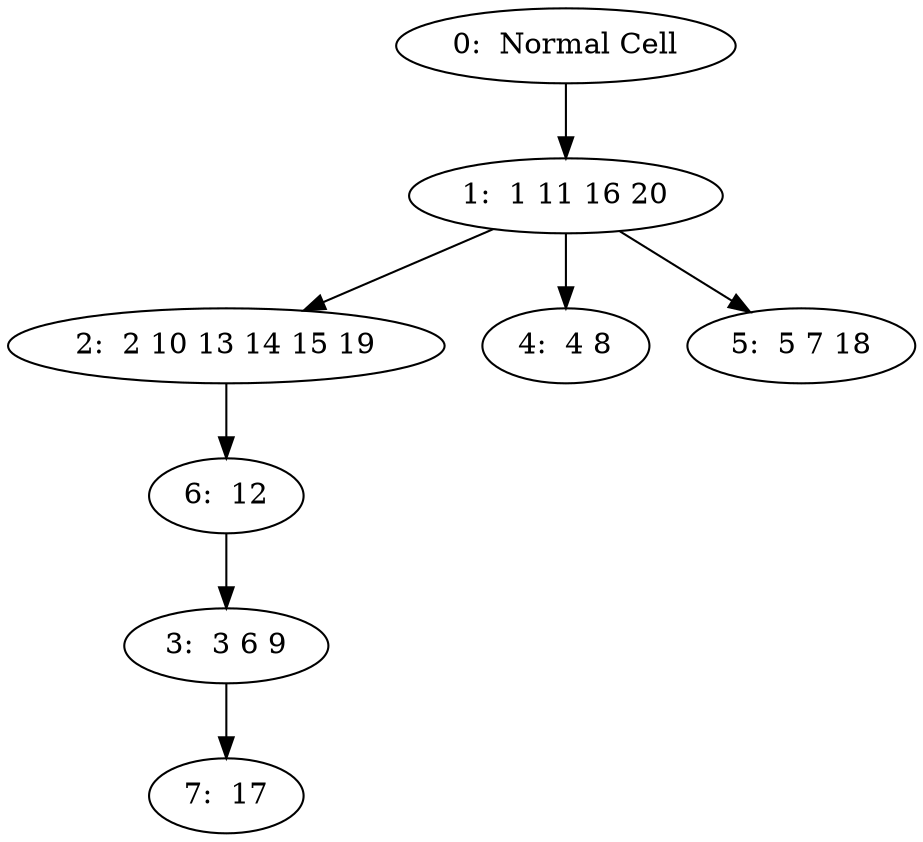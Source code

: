 digraph mytree {
"0:  Normal Cell" -> "1:  1 11 16 20";
"1:  1 11 16 20" -> "2:  2 10 13 14 15 19";
"1:  1 11 16 20" -> "4:  4 8";
"1:  1 11 16 20" -> "5:  5 7 18";
"2:  2 10 13 14 15 19" -> "6:  12";
"3:  3 6 9" -> "7:  17";
"4:  4 8";
"5:  5 7 18";
"6:  12" -> "3:  3 6 9";
"7:  17";
}
